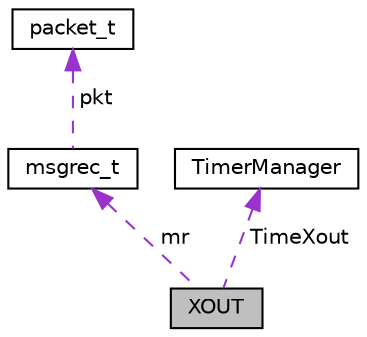 digraph "XOUT"
{
 // LATEX_PDF_SIZE
  edge [fontname="Helvetica",fontsize="10",labelfontname="Helvetica",labelfontsize="10"];
  node [fontname="Helvetica",fontsize="10",shape=record];
  Node1 [label="XOUT",height=0.2,width=0.4,color="black", fillcolor="grey75", style="filled", fontcolor="black",tooltip="Класс для отправки данных в сокет и приема подтверждений."];
  Node2 -> Node1 [dir="back",color="darkorchid3",fontsize="10",style="dashed",label=" mr" ,fontname="Helvetica"];
  Node2 [label="msgrec_t",height=0.2,width=0.4,color="black", fillcolor="white", style="filled",URL="$structmsgrec__t.html",tooltip="Структура посылаемого сообщения."];
  Node3 -> Node2 [dir="back",color="darkorchid3",fontsize="10",style="dashed",label=" pkt" ,fontname="Helvetica"];
  Node3 [label="packet_t",height=0.2,width=0.4,color="black", fillcolor="white", style="filled",URL="$structpacket__t.html",tooltip="Структура пакета сообщения."];
  Node4 -> Node1 [dir="back",color="darkorchid3",fontsize="10",style="dashed",label=" TimeXout" ,fontname="Helvetica"];
  Node4 [label="TimerManager",height=0.2,width=0.4,color="black", fillcolor="white", style="filled",URL="$classTimerManager.html",tooltip=" "];
}
